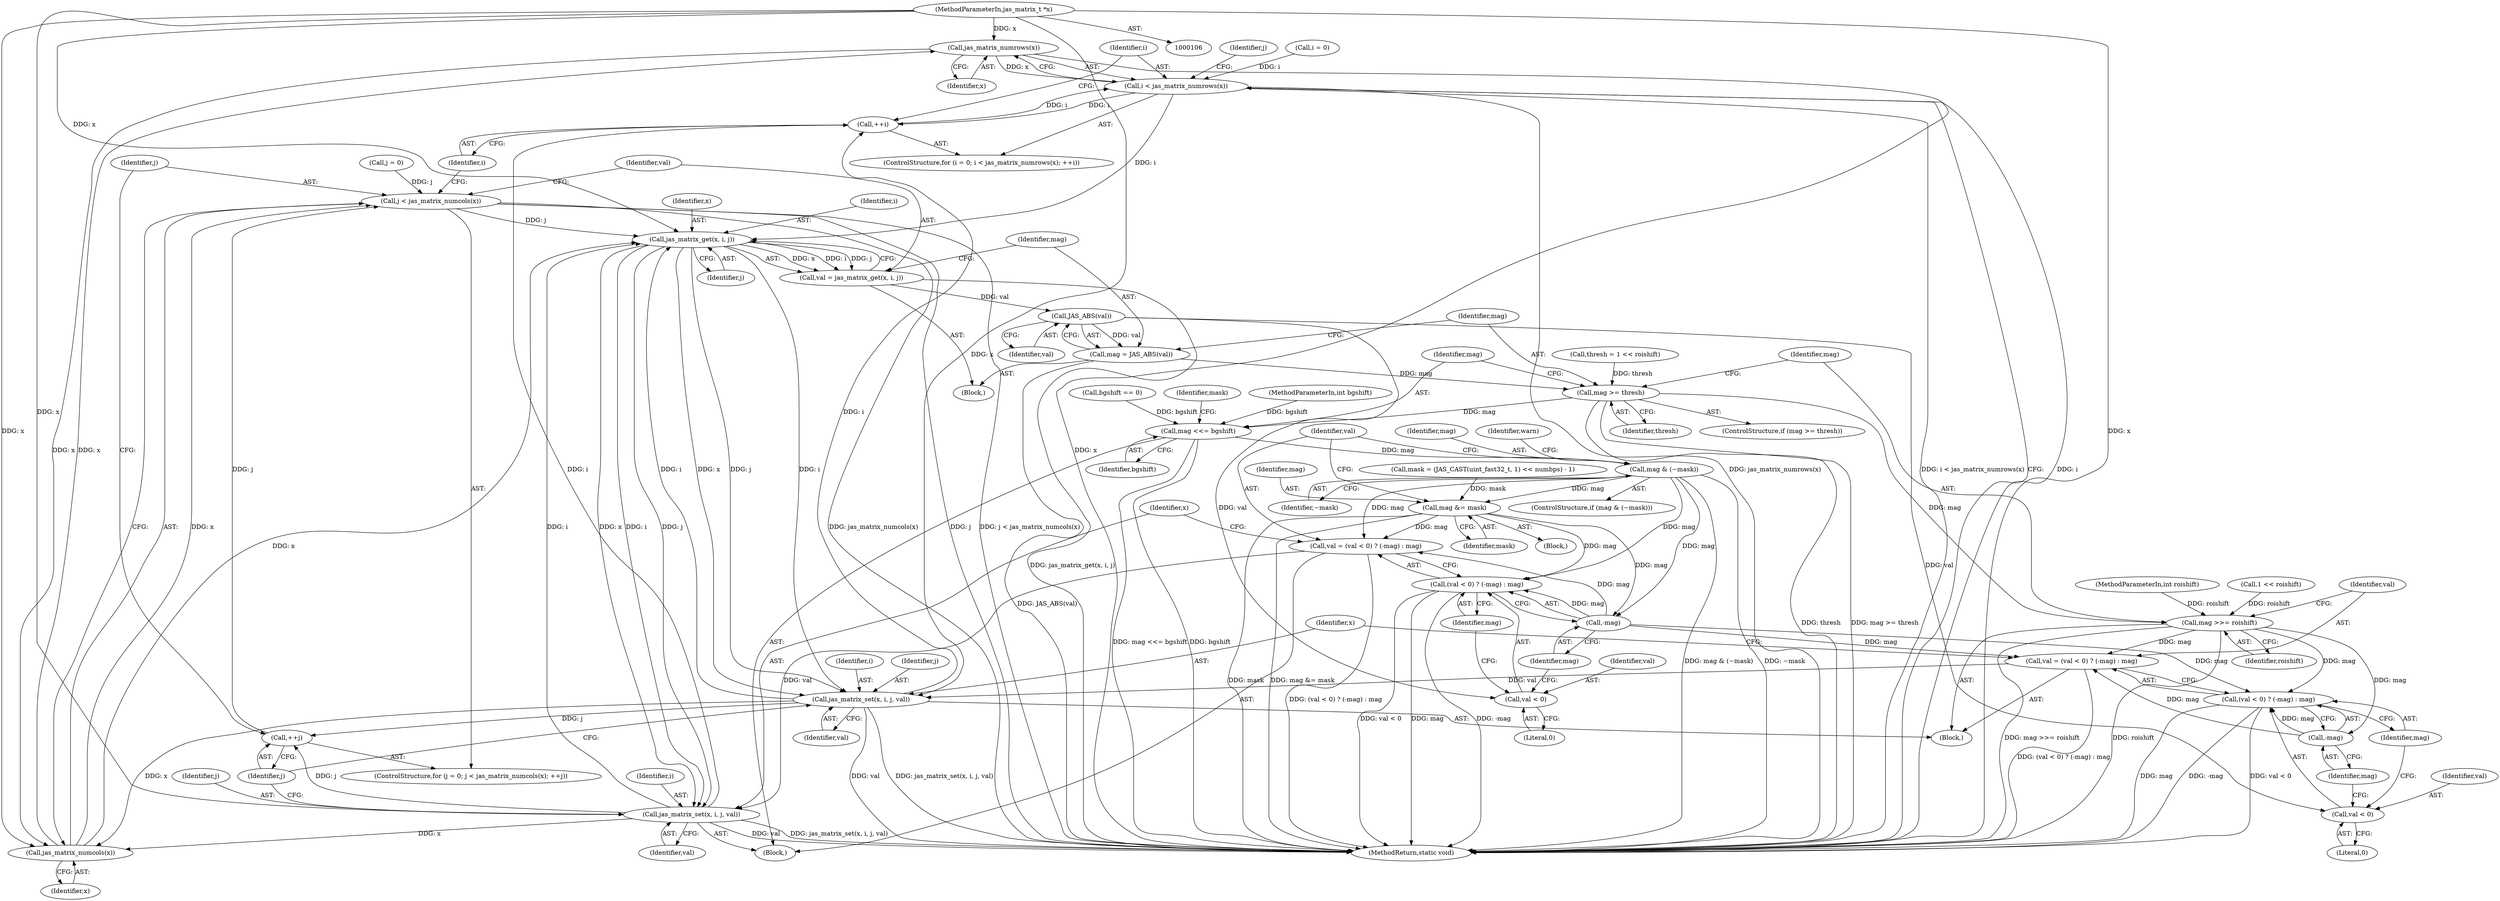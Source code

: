 digraph "0_jasper_2e82fa00466ae525339754bb3ab0a0474a31d4bd@pointer" {
"1000107" [label="(MethodParameterIn,jas_matrix_t *x)"];
"1000153" [label="(Call,jas_matrix_numrows(x))"];
"1000151" [label="(Call,i < jas_matrix_numrows(x))"];
"1000155" [label="(Call,++i)"];
"1000171" [label="(Call,jas_matrix_get(x, i, j))"];
"1000169" [label="(Call,val = jas_matrix_get(x, i, j))"];
"1000177" [label="(Call,JAS_ABS(val))"];
"1000175" [label="(Call,mag = JAS_ABS(val))"];
"1000180" [label="(Call,mag >= thresh)"];
"1000184" [label="(Call,mag >>= roishift)"];
"1000187" [label="(Call,val = (val < 0) ? (-mag) : mag)"];
"1000196" [label="(Call,jas_matrix_set(x, i, j, val))"];
"1000164" [label="(Call,jas_matrix_numcols(x))"];
"1000162" [label="(Call,j < jas_matrix_numcols(x))"];
"1000166" [label="(Call,++j)"];
"1000193" [label="(Call,-mag)"];
"1000189" [label="(Call,(val < 0) ? (-mag) : mag)"];
"1000203" [label="(Call,mag <<= bgshift)"];
"1000216" [label="(Call,mag & (~mask))"];
"1000229" [label="(Call,mag &= mask)"];
"1000232" [label="(Call,val = (val < 0) ? (-mag) : mag)"];
"1000241" [label="(Call,jas_matrix_set(x, i, j, val))"];
"1000238" [label="(Call,-mag)"];
"1000234" [label="(Call,(val < 0) ? (-mag) : mag)"];
"1000190" [label="(Call,val < 0)"];
"1000235" [label="(Call,val < 0)"];
"1000246" [label="(MethodReturn,static void)"];
"1000175" [label="(Call,mag = JAS_ABS(val))"];
"1000244" [label="(Identifier,j)"];
"1000195" [label="(Identifier,mag)"];
"1000180" [label="(Call,mag >= thresh)"];
"1000153" [label="(Call,jas_matrix_numrows(x))"];
"1000235" [label="(Call,val < 0)"];
"1000155" [label="(Call,++i)"];
"1000177" [label="(Call,JAS_ABS(val))"];
"1000192" [label="(Literal,0)"];
"1000216" [label="(Call,mag & (~mask))"];
"1000239" [label="(Identifier,mag)"];
"1000169" [label="(Call,val = jas_matrix_get(x, i, j))"];
"1000198" [label="(Identifier,i)"];
"1000193" [label="(Call,-mag)"];
"1000189" [label="(Call,(val < 0) ? (-mag) : mag)"];
"1000241" [label="(Call,jas_matrix_set(x, i, j, val))"];
"1000236" [label="(Identifier,val)"];
"1000217" [label="(Identifier,mag)"];
"1000166" [label="(Call,++j)"];
"1000181" [label="(Identifier,mag)"];
"1000182" [label="(Identifier,thresh)"];
"1000194" [label="(Identifier,mag)"];
"1000141" [label="(Call,1 << roishift)"];
"1000162" [label="(Call,j < jas_matrix_numcols(x))"];
"1000183" [label="(Block,)"];
"1000156" [label="(Identifier,i)"];
"1000108" [label="(MethodParameterIn,int roishift)"];
"1000242" [label="(Identifier,x)"];
"1000163" [label="(Identifier,j)"];
"1000203" [label="(Call,mag <<= bgshift)"];
"1000176" [label="(Identifier,mag)"];
"1000233" [label="(Identifier,val)"];
"1000219" [label="(Block,)"];
"1000147" [label="(ControlStructure,for (i = 0; i < jas_matrix_numrows(x); ++i))"];
"1000232" [label="(Call,val = (val < 0) ? (-mag) : mag)"];
"1000240" [label="(Identifier,mag)"];
"1000185" [label="(Identifier,mag)"];
"1000222" [label="(Identifier,warn)"];
"1000229" [label="(Call,mag &= mask)"];
"1000134" [label="(Call,bgshift == 0)"];
"1000152" [label="(Identifier,i)"];
"1000207" [label="(Identifier,mask)"];
"1000238" [label="(Call,-mag)"];
"1000199" [label="(Identifier,j)"];
"1000158" [label="(ControlStructure,for (j = 0; j < jas_matrix_numcols(x); ++j))"];
"1000204" [label="(Identifier,mag)"];
"1000234" [label="(Call,(val < 0) ? (-mag) : mag)"];
"1000191" [label="(Identifier,val)"];
"1000171" [label="(Call,jas_matrix_get(x, i, j))"];
"1000188" [label="(Identifier,val)"];
"1000154" [label="(Identifier,x)"];
"1000237" [label="(Literal,0)"];
"1000173" [label="(Identifier,i)"];
"1000170" [label="(Identifier,val)"];
"1000151" [label="(Call,i < jas_matrix_numrows(x))"];
"1000206" [label="(Call,mask = (JAS_CAST(uint_fast32_t, 1) << numbps) - 1)"];
"1000164" [label="(Call,jas_matrix_numcols(x))"];
"1000165" [label="(Identifier,x)"];
"1000107" [label="(MethodParameterIn,jas_matrix_t *x)"];
"1000202" [label="(Block,)"];
"1000197" [label="(Identifier,x)"];
"1000187" [label="(Call,val = (val < 0) ? (-mag) : mag)"];
"1000196" [label="(Call,jas_matrix_set(x, i, j, val))"];
"1000231" [label="(Identifier,mask)"];
"1000167" [label="(Identifier,j)"];
"1000148" [label="(Call,i = 0)"];
"1000243" [label="(Identifier,i)"];
"1000109" [label="(MethodParameterIn,int bgshift)"];
"1000190" [label="(Call,val < 0)"];
"1000200" [label="(Identifier,val)"];
"1000168" [label="(Block,)"];
"1000186" [label="(Identifier,roishift)"];
"1000160" [label="(Identifier,j)"];
"1000174" [label="(Identifier,j)"];
"1000230" [label="(Identifier,mag)"];
"1000184" [label="(Call,mag >>= roishift)"];
"1000178" [label="(Identifier,val)"];
"1000139" [label="(Call,thresh = 1 << roishift)"];
"1000159" [label="(Call,j = 0)"];
"1000245" [label="(Identifier,val)"];
"1000218" [label="(Identifier,~mask)"];
"1000179" [label="(ControlStructure,if (mag >= thresh))"];
"1000205" [label="(Identifier,bgshift)"];
"1000172" [label="(Identifier,x)"];
"1000215" [label="(ControlStructure,if (mag & (~mask)))"];
"1000107" -> "1000106"  [label="AST: "];
"1000107" -> "1000246"  [label="DDG: x"];
"1000107" -> "1000153"  [label="DDG: x"];
"1000107" -> "1000164"  [label="DDG: x"];
"1000107" -> "1000171"  [label="DDG: x"];
"1000107" -> "1000196"  [label="DDG: x"];
"1000107" -> "1000241"  [label="DDG: x"];
"1000153" -> "1000151"  [label="AST: "];
"1000153" -> "1000154"  [label="CFG: "];
"1000154" -> "1000153"  [label="AST: "];
"1000151" -> "1000153"  [label="CFG: "];
"1000153" -> "1000246"  [label="DDG: x"];
"1000153" -> "1000151"  [label="DDG: x"];
"1000164" -> "1000153"  [label="DDG: x"];
"1000153" -> "1000164"  [label="DDG: x"];
"1000151" -> "1000147"  [label="AST: "];
"1000152" -> "1000151"  [label="AST: "];
"1000160" -> "1000151"  [label="CFG: "];
"1000246" -> "1000151"  [label="CFG: "];
"1000151" -> "1000246"  [label="DDG: i < jas_matrix_numrows(x)"];
"1000151" -> "1000246"  [label="DDG: i"];
"1000151" -> "1000246"  [label="DDG: jas_matrix_numrows(x)"];
"1000148" -> "1000151"  [label="DDG: i"];
"1000155" -> "1000151"  [label="DDG: i"];
"1000151" -> "1000155"  [label="DDG: i"];
"1000151" -> "1000171"  [label="DDG: i"];
"1000155" -> "1000147"  [label="AST: "];
"1000155" -> "1000156"  [label="CFG: "];
"1000156" -> "1000155"  [label="AST: "];
"1000152" -> "1000155"  [label="CFG: "];
"1000241" -> "1000155"  [label="DDG: i"];
"1000196" -> "1000155"  [label="DDG: i"];
"1000171" -> "1000169"  [label="AST: "];
"1000171" -> "1000174"  [label="CFG: "];
"1000172" -> "1000171"  [label="AST: "];
"1000173" -> "1000171"  [label="AST: "];
"1000174" -> "1000171"  [label="AST: "];
"1000169" -> "1000171"  [label="CFG: "];
"1000171" -> "1000169"  [label="DDG: x"];
"1000171" -> "1000169"  [label="DDG: i"];
"1000171" -> "1000169"  [label="DDG: j"];
"1000164" -> "1000171"  [label="DDG: x"];
"1000241" -> "1000171"  [label="DDG: i"];
"1000196" -> "1000171"  [label="DDG: i"];
"1000162" -> "1000171"  [label="DDG: j"];
"1000171" -> "1000196"  [label="DDG: x"];
"1000171" -> "1000196"  [label="DDG: i"];
"1000171" -> "1000196"  [label="DDG: j"];
"1000171" -> "1000241"  [label="DDG: x"];
"1000171" -> "1000241"  [label="DDG: i"];
"1000171" -> "1000241"  [label="DDG: j"];
"1000169" -> "1000168"  [label="AST: "];
"1000170" -> "1000169"  [label="AST: "];
"1000176" -> "1000169"  [label="CFG: "];
"1000169" -> "1000246"  [label="DDG: jas_matrix_get(x, i, j)"];
"1000169" -> "1000177"  [label="DDG: val"];
"1000177" -> "1000175"  [label="AST: "];
"1000177" -> "1000178"  [label="CFG: "];
"1000178" -> "1000177"  [label="AST: "];
"1000175" -> "1000177"  [label="CFG: "];
"1000177" -> "1000175"  [label="DDG: val"];
"1000177" -> "1000190"  [label="DDG: val"];
"1000177" -> "1000235"  [label="DDG: val"];
"1000175" -> "1000168"  [label="AST: "];
"1000176" -> "1000175"  [label="AST: "];
"1000181" -> "1000175"  [label="CFG: "];
"1000175" -> "1000246"  [label="DDG: JAS_ABS(val)"];
"1000175" -> "1000180"  [label="DDG: mag"];
"1000180" -> "1000179"  [label="AST: "];
"1000180" -> "1000182"  [label="CFG: "];
"1000181" -> "1000180"  [label="AST: "];
"1000182" -> "1000180"  [label="AST: "];
"1000185" -> "1000180"  [label="CFG: "];
"1000204" -> "1000180"  [label="CFG: "];
"1000180" -> "1000246"  [label="DDG: thresh"];
"1000180" -> "1000246"  [label="DDG: mag >= thresh"];
"1000139" -> "1000180"  [label="DDG: thresh"];
"1000180" -> "1000184"  [label="DDG: mag"];
"1000180" -> "1000203"  [label="DDG: mag"];
"1000184" -> "1000183"  [label="AST: "];
"1000184" -> "1000186"  [label="CFG: "];
"1000185" -> "1000184"  [label="AST: "];
"1000186" -> "1000184"  [label="AST: "];
"1000188" -> "1000184"  [label="CFG: "];
"1000184" -> "1000246"  [label="DDG: roishift"];
"1000184" -> "1000246"  [label="DDG: mag >>= roishift"];
"1000141" -> "1000184"  [label="DDG: roishift"];
"1000108" -> "1000184"  [label="DDG: roishift"];
"1000184" -> "1000187"  [label="DDG: mag"];
"1000184" -> "1000193"  [label="DDG: mag"];
"1000184" -> "1000189"  [label="DDG: mag"];
"1000187" -> "1000183"  [label="AST: "];
"1000187" -> "1000189"  [label="CFG: "];
"1000188" -> "1000187"  [label="AST: "];
"1000189" -> "1000187"  [label="AST: "];
"1000197" -> "1000187"  [label="CFG: "];
"1000187" -> "1000246"  [label="DDG: (val < 0) ? (-mag) : mag"];
"1000193" -> "1000187"  [label="DDG: mag"];
"1000238" -> "1000187"  [label="DDG: mag"];
"1000187" -> "1000196"  [label="DDG: val"];
"1000196" -> "1000183"  [label="AST: "];
"1000196" -> "1000200"  [label="CFG: "];
"1000197" -> "1000196"  [label="AST: "];
"1000198" -> "1000196"  [label="AST: "];
"1000199" -> "1000196"  [label="AST: "];
"1000200" -> "1000196"  [label="AST: "];
"1000167" -> "1000196"  [label="CFG: "];
"1000196" -> "1000246"  [label="DDG: val"];
"1000196" -> "1000246"  [label="DDG: jas_matrix_set(x, i, j, val)"];
"1000196" -> "1000164"  [label="DDG: x"];
"1000196" -> "1000166"  [label="DDG: j"];
"1000164" -> "1000162"  [label="AST: "];
"1000164" -> "1000165"  [label="CFG: "];
"1000165" -> "1000164"  [label="AST: "];
"1000162" -> "1000164"  [label="CFG: "];
"1000164" -> "1000162"  [label="DDG: x"];
"1000241" -> "1000164"  [label="DDG: x"];
"1000162" -> "1000158"  [label="AST: "];
"1000163" -> "1000162"  [label="AST: "];
"1000170" -> "1000162"  [label="CFG: "];
"1000156" -> "1000162"  [label="CFG: "];
"1000162" -> "1000246"  [label="DDG: jas_matrix_numcols(x)"];
"1000162" -> "1000246"  [label="DDG: j"];
"1000162" -> "1000246"  [label="DDG: j < jas_matrix_numcols(x)"];
"1000159" -> "1000162"  [label="DDG: j"];
"1000166" -> "1000162"  [label="DDG: j"];
"1000166" -> "1000158"  [label="AST: "];
"1000166" -> "1000167"  [label="CFG: "];
"1000167" -> "1000166"  [label="AST: "];
"1000163" -> "1000166"  [label="CFG: "];
"1000241" -> "1000166"  [label="DDG: j"];
"1000193" -> "1000189"  [label="AST: "];
"1000193" -> "1000194"  [label="CFG: "];
"1000194" -> "1000193"  [label="AST: "];
"1000189" -> "1000193"  [label="CFG: "];
"1000193" -> "1000189"  [label="DDG: mag"];
"1000189" -> "1000195"  [label="CFG: "];
"1000190" -> "1000189"  [label="AST: "];
"1000195" -> "1000189"  [label="AST: "];
"1000189" -> "1000246"  [label="DDG: val < 0"];
"1000189" -> "1000246"  [label="DDG: mag"];
"1000189" -> "1000246"  [label="DDG: -mag"];
"1000238" -> "1000189"  [label="DDG: mag"];
"1000203" -> "1000202"  [label="AST: "];
"1000203" -> "1000205"  [label="CFG: "];
"1000204" -> "1000203"  [label="AST: "];
"1000205" -> "1000203"  [label="AST: "];
"1000207" -> "1000203"  [label="CFG: "];
"1000203" -> "1000246"  [label="DDG: mag <<= bgshift"];
"1000203" -> "1000246"  [label="DDG: bgshift"];
"1000134" -> "1000203"  [label="DDG: bgshift"];
"1000109" -> "1000203"  [label="DDG: bgshift"];
"1000203" -> "1000216"  [label="DDG: mag"];
"1000216" -> "1000215"  [label="AST: "];
"1000216" -> "1000218"  [label="CFG: "];
"1000217" -> "1000216"  [label="AST: "];
"1000218" -> "1000216"  [label="AST: "];
"1000222" -> "1000216"  [label="CFG: "];
"1000233" -> "1000216"  [label="CFG: "];
"1000216" -> "1000246"  [label="DDG: mag & (~mask)"];
"1000216" -> "1000246"  [label="DDG: ~mask"];
"1000216" -> "1000229"  [label="DDG: mag"];
"1000216" -> "1000232"  [label="DDG: mag"];
"1000216" -> "1000238"  [label="DDG: mag"];
"1000216" -> "1000234"  [label="DDG: mag"];
"1000229" -> "1000219"  [label="AST: "];
"1000229" -> "1000231"  [label="CFG: "];
"1000230" -> "1000229"  [label="AST: "];
"1000231" -> "1000229"  [label="AST: "];
"1000233" -> "1000229"  [label="CFG: "];
"1000229" -> "1000246"  [label="DDG: mask"];
"1000229" -> "1000246"  [label="DDG: mag &= mask"];
"1000206" -> "1000229"  [label="DDG: mask"];
"1000229" -> "1000232"  [label="DDG: mag"];
"1000229" -> "1000238"  [label="DDG: mag"];
"1000229" -> "1000234"  [label="DDG: mag"];
"1000232" -> "1000202"  [label="AST: "];
"1000232" -> "1000234"  [label="CFG: "];
"1000233" -> "1000232"  [label="AST: "];
"1000234" -> "1000232"  [label="AST: "];
"1000242" -> "1000232"  [label="CFG: "];
"1000232" -> "1000246"  [label="DDG: (val < 0) ? (-mag) : mag"];
"1000238" -> "1000232"  [label="DDG: mag"];
"1000232" -> "1000241"  [label="DDG: val"];
"1000241" -> "1000202"  [label="AST: "];
"1000241" -> "1000245"  [label="CFG: "];
"1000242" -> "1000241"  [label="AST: "];
"1000243" -> "1000241"  [label="AST: "];
"1000244" -> "1000241"  [label="AST: "];
"1000245" -> "1000241"  [label="AST: "];
"1000167" -> "1000241"  [label="CFG: "];
"1000241" -> "1000246"  [label="DDG: val"];
"1000241" -> "1000246"  [label="DDG: jas_matrix_set(x, i, j, val)"];
"1000238" -> "1000234"  [label="AST: "];
"1000238" -> "1000239"  [label="CFG: "];
"1000239" -> "1000238"  [label="AST: "];
"1000234" -> "1000238"  [label="CFG: "];
"1000238" -> "1000234"  [label="DDG: mag"];
"1000234" -> "1000240"  [label="CFG: "];
"1000235" -> "1000234"  [label="AST: "];
"1000240" -> "1000234"  [label="AST: "];
"1000234" -> "1000246"  [label="DDG: val < 0"];
"1000234" -> "1000246"  [label="DDG: mag"];
"1000234" -> "1000246"  [label="DDG: -mag"];
"1000190" -> "1000192"  [label="CFG: "];
"1000191" -> "1000190"  [label="AST: "];
"1000192" -> "1000190"  [label="AST: "];
"1000194" -> "1000190"  [label="CFG: "];
"1000195" -> "1000190"  [label="CFG: "];
"1000235" -> "1000237"  [label="CFG: "];
"1000236" -> "1000235"  [label="AST: "];
"1000237" -> "1000235"  [label="AST: "];
"1000239" -> "1000235"  [label="CFG: "];
"1000240" -> "1000235"  [label="CFG: "];
}
